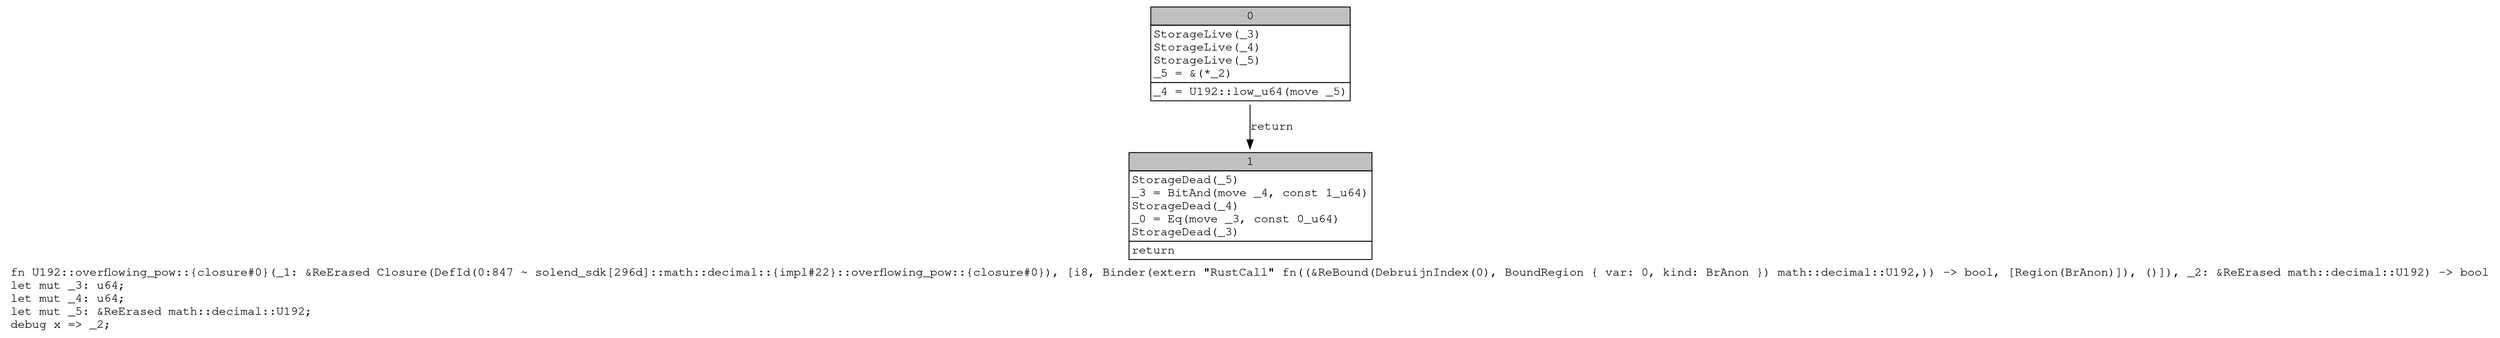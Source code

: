 digraph Mir_0_847 {
    graph [fontname="Courier, monospace"];
    node [fontname="Courier, monospace"];
    edge [fontname="Courier, monospace"];
    label=<fn U192::overflowing_pow::{closure#0}(_1: &amp;ReErased Closure(DefId(0:847 ~ solend_sdk[296d]::math::decimal::{impl#22}::overflowing_pow::{closure#0}), [i8, Binder(extern &quot;RustCall&quot; fn((&amp;ReBound(DebruijnIndex(0), BoundRegion { var: 0, kind: BrAnon }) math::decimal::U192,)) -&gt; bool, [Region(BrAnon)]), ()]), _2: &amp;ReErased math::decimal::U192) -&gt; bool<br align="left"/>let mut _3: u64;<br align="left"/>let mut _4: u64;<br align="left"/>let mut _5: &amp;ReErased math::decimal::U192;<br align="left"/>debug x =&gt; _2;<br align="left"/>>;
    bb0__0_847 [shape="none", label=<<table border="0" cellborder="1" cellspacing="0"><tr><td bgcolor="gray" align="center" colspan="1">0</td></tr><tr><td align="left" balign="left">StorageLive(_3)<br/>StorageLive(_4)<br/>StorageLive(_5)<br/>_5 = &amp;(*_2)<br/></td></tr><tr><td align="left">_4 = U192::low_u64(move _5)</td></tr></table>>];
    bb1__0_847 [shape="none", label=<<table border="0" cellborder="1" cellspacing="0"><tr><td bgcolor="gray" align="center" colspan="1">1</td></tr><tr><td align="left" balign="left">StorageDead(_5)<br/>_3 = BitAnd(move _4, const 1_u64)<br/>StorageDead(_4)<br/>_0 = Eq(move _3, const 0_u64)<br/>StorageDead(_3)<br/></td></tr><tr><td align="left">return</td></tr></table>>];
    bb0__0_847 -> bb1__0_847 [label="return"];
}
